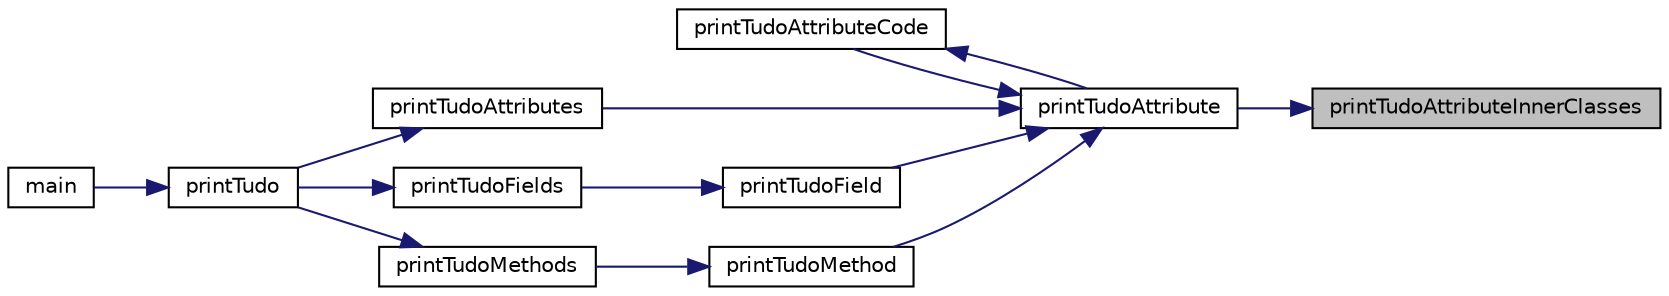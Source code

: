 digraph "printTudoAttributeInnerClasses"
{
 // LATEX_PDF_SIZE
  edge [fontname="Helvetica",fontsize="10",labelfontname="Helvetica",labelfontsize="10"];
  node [fontname="Helvetica",fontsize="10",shape=record];
  rankdir="RL";
  Node1 [label="printTudoAttributeInnerClasses",height=0.2,width=0.4,color="black", fillcolor="grey75", style="filled", fontcolor="black",tooltip=" "];
  Node1 -> Node2 [dir="back",color="midnightblue",fontsize="10",style="solid"];
  Node2 [label="printTudoAttribute",height=0.2,width=0.4,color="black", fillcolor="white", style="filled",URL="$_print_tudo_8cpp.html#a811ce9d29fdfcee18bc97ed51288a20e",tooltip=" "];
  Node2 -> Node3 [dir="back",color="midnightblue",fontsize="10",style="solid"];
  Node3 [label="printTudoAttributeCode",height=0.2,width=0.4,color="black", fillcolor="white", style="filled",URL="$_print_tudo_8cpp.html#a127513c6d27c1f7e5b1e2b23a4698fc6",tooltip=" "];
  Node3 -> Node2 [dir="back",color="midnightblue",fontsize="10",style="solid"];
  Node2 -> Node4 [dir="back",color="midnightblue",fontsize="10",style="solid"];
  Node4 [label="printTudoAttributes",height=0.2,width=0.4,color="black", fillcolor="white", style="filled",URL="$_print_tudo_8cpp.html#a047220267306c94d9570ef5494b9f989",tooltip=" "];
  Node4 -> Node5 [dir="back",color="midnightblue",fontsize="10",style="solid"];
  Node5 [label="printTudo",height=0.2,width=0.4,color="black", fillcolor="white", style="filled",URL="$_print_tudo_8cpp.html#a3123949b31d0b98f5cb30fb418610232",tooltip=" "];
  Node5 -> Node6 [dir="back",color="midnightblue",fontsize="10",style="solid"];
  Node6 [label="main",height=0.2,width=0.4,color="black", fillcolor="white", style="filled",URL="$main_8cpp.html#a0ddf1224851353fc92bfbff6f499fa97",tooltip=" "];
  Node2 -> Node7 [dir="back",color="midnightblue",fontsize="10",style="solid"];
  Node7 [label="printTudoField",height=0.2,width=0.4,color="black", fillcolor="white", style="filled",URL="$_print_tudo_8cpp.html#a56df304175fbb57e8365d89a8aa92c32",tooltip=" "];
  Node7 -> Node8 [dir="back",color="midnightblue",fontsize="10",style="solid"];
  Node8 [label="printTudoFields",height=0.2,width=0.4,color="black", fillcolor="white", style="filled",URL="$_print_tudo_8cpp.html#a9e9b15e7193f58965dd914a831e53be1",tooltip=" "];
  Node8 -> Node5 [dir="back",color="midnightblue",fontsize="10",style="solid"];
  Node2 -> Node9 [dir="back",color="midnightblue",fontsize="10",style="solid"];
  Node9 [label="printTudoMethod",height=0.2,width=0.4,color="black", fillcolor="white", style="filled",URL="$_print_tudo_8cpp.html#aca33f9f66fd0cfecd1218ab919d4765a",tooltip=" "];
  Node9 -> Node10 [dir="back",color="midnightblue",fontsize="10",style="solid"];
  Node10 [label="printTudoMethods",height=0.2,width=0.4,color="black", fillcolor="white", style="filled",URL="$_print_tudo_8cpp.html#a8cac85539d7cd706247d89c0f75d7696",tooltip=" "];
  Node10 -> Node5 [dir="back",color="midnightblue",fontsize="10",style="solid"];
}
